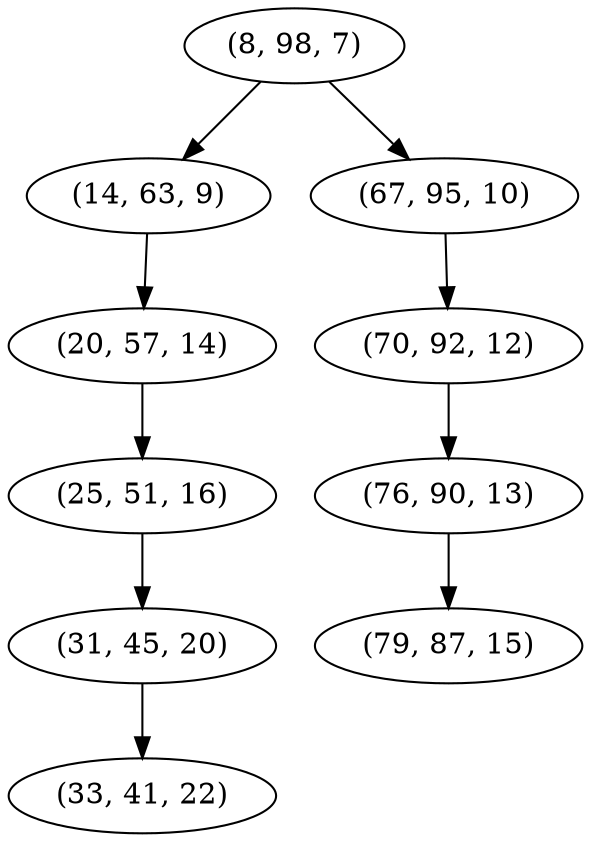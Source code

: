 digraph tree {
    "(8, 98, 7)";
    "(14, 63, 9)";
    "(20, 57, 14)";
    "(25, 51, 16)";
    "(31, 45, 20)";
    "(33, 41, 22)";
    "(67, 95, 10)";
    "(70, 92, 12)";
    "(76, 90, 13)";
    "(79, 87, 15)";
    "(8, 98, 7)" -> "(14, 63, 9)";
    "(8, 98, 7)" -> "(67, 95, 10)";
    "(14, 63, 9)" -> "(20, 57, 14)";
    "(20, 57, 14)" -> "(25, 51, 16)";
    "(25, 51, 16)" -> "(31, 45, 20)";
    "(31, 45, 20)" -> "(33, 41, 22)";
    "(67, 95, 10)" -> "(70, 92, 12)";
    "(70, 92, 12)" -> "(76, 90, 13)";
    "(76, 90, 13)" -> "(79, 87, 15)";
}
